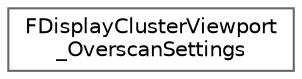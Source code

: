digraph "Graphical Class Hierarchy"
{
 // INTERACTIVE_SVG=YES
 // LATEX_PDF_SIZE
  bgcolor="transparent";
  edge [fontname=Helvetica,fontsize=10,labelfontname=Helvetica,labelfontsize=10];
  node [fontname=Helvetica,fontsize=10,shape=box,height=0.2,width=0.4];
  rankdir="LR";
  Node0 [id="Node000000",label="FDisplayClusterViewport\l_OverscanSettings",height=0.2,width=0.4,color="grey40", fillcolor="white", style="filled",URL="$d6/d57/structFDisplayClusterViewport__OverscanSettings.html",tooltip="Overscan settings of viewport."];
}
